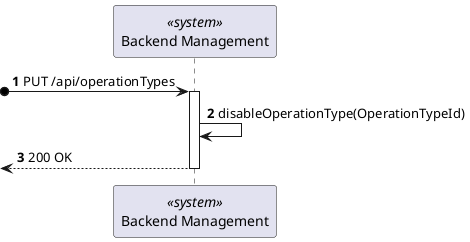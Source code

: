 @startuml

autonumber
participant SYS as "Backend Management" <<system >>

?o-> SYS : PUT /api/operationTypes
activate SYS

SYS -> SYS : disableOperationType(OperationTypeId)
<-- SYS : 200 OK 
deactivate SYS


@enduml